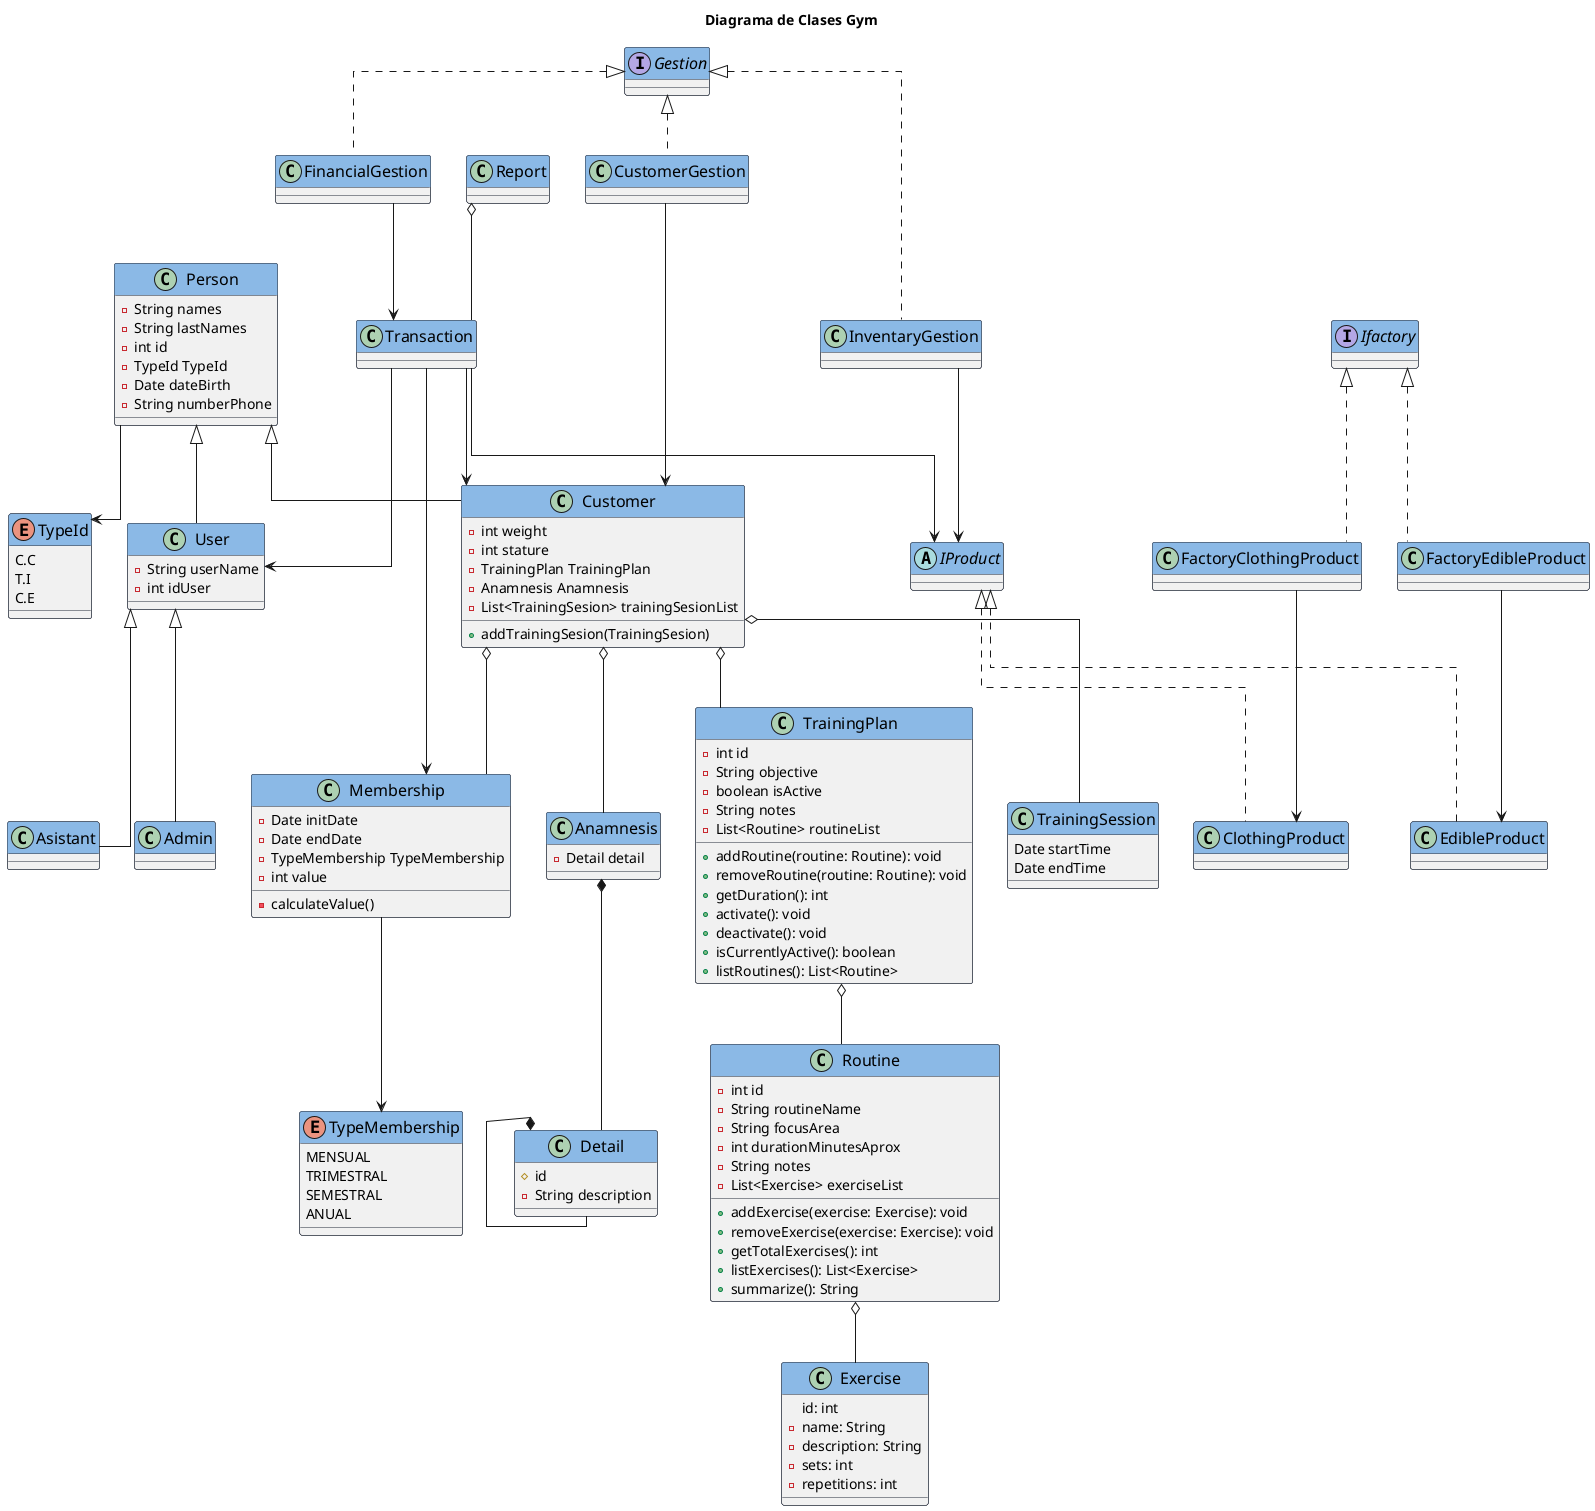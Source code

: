 @startuml
title Diagrama de Clases Gym

' ----- CLASES ----------
class Person{
    -String names
    -String lastNames
    -int id
    -TypeId TypeId
    -Date dateBirth
    -String numberPhone
}
enum TypeId{
    C.C
    T.I
    C.E
}

class Customer{
    -int weight
    -int stature
    -TrainingPlan TrainingPlan
    -Anamnesis Anamnesis
    -List<TrainingSesion> trainingSesionList
    +addTrainingSesion(TrainingSesion)
}
class User{
    -String userName
    -int idUser

}
class Anamnesis{
    -Detail detail
}
class Detail{
    #id
    -String description

}
class Membership{
    -Date initDate
    -Date endDate
    -TypeMembership TypeMembership
    -int value
    -calculateValue()
}

enum TypeMembership{
    MENSUAL
    TRIMESTRAL 
    SEMESTRAL
    ANUAL

}
class TrainingPlan{

  -int id
  -String objective
  -boolean isActive
  -String notes
  -List<Routine> routineList
  + addRoutine(routine: Routine): void
  + removeRoutine(routine: Routine): void
  + getDuration(): int
  + activate(): void
  + deactivate(): void
  + isCurrentlyActive(): boolean
  + listRoutines(): List<Routine>
}


class Routine{
    -int id
    -String routineName
    -String focusArea
    -int durationMinutesAprox
    -String notes
    -List<Exercise> exerciseList
    + addExercise(exercise: Exercise): void
    + removeExercise(exercise: Exercise): void
    + getTotalExercises(): int
    + listExercises(): List<Exercise>
    + summarize(): String
}
class Exercise{
    id: int
  - name: String
  - description: String
  - sets: int
  - repetitions: int

}
class TrainingSession{
    Date startTime
    Date endTime

}
class Admin{

}
class Asistant{

}
abstract class IProduct{

}
class EdibleProduct{

}
class ClothingProduct{

}
interface Ifactory{
}
class FactoryEdibleProduct{

}
class FactoryClothingProduct{

}
class InventaryGestion{

}
class CustomerGestion{

}
class FinancialGestion{
}
interface Gestion{

}
class Transaction{

}
class Report{

}
'------ RELACIONES ---------
Person <|-- User
Person <|-- Customer
User <|-- Asistant
User <|-- Admin
Ifactory <|.. FactoryClothingProduct
Ifactory <|.. FactoryEdibleProduct
IProduct <|.. EdibleProduct
IProduct <|.. ClothingProduct
Gestion <|.. InventaryGestion
Gestion <|.. CustomerGestion
Gestion <|.. FinancialGestion
Customer o-- Anamnesis
Customer o-- Membership
Customer o-- TrainingPlan
Customer o-- TrainingSession
TrainingPlan o-- Routine
Report o-- Transaction
Routine o-- Exercise
Anamnesis *-- Detail
Detail*-- Detail
FactoryEdibleProduct --> EdibleProduct
FactoryClothingProduct --> ClothingProduct
InventaryGestion --> IProduct
CustomerGestion --> Customer

FinancialGestion --> Transaction
Transaction --> User
Transaction --> Customer
Transaction --> IProduct
Transaction --> Membership
Person --> TypeId
Membership --> TypeMembership



' Definir la apariencia general
skinparam classAttributeIconSize 8
skinparam classFontSize 16
skinparam classFontName "Arial"
skinparam classBorderColor #212837
skinparam classHeaderFontColor #FFFFFF
skinparam classHeaderBackgroundColor #8BB9E6
skinparam classArrowColor #6E95C2
skinparam linetype ortho

' k
@enduml